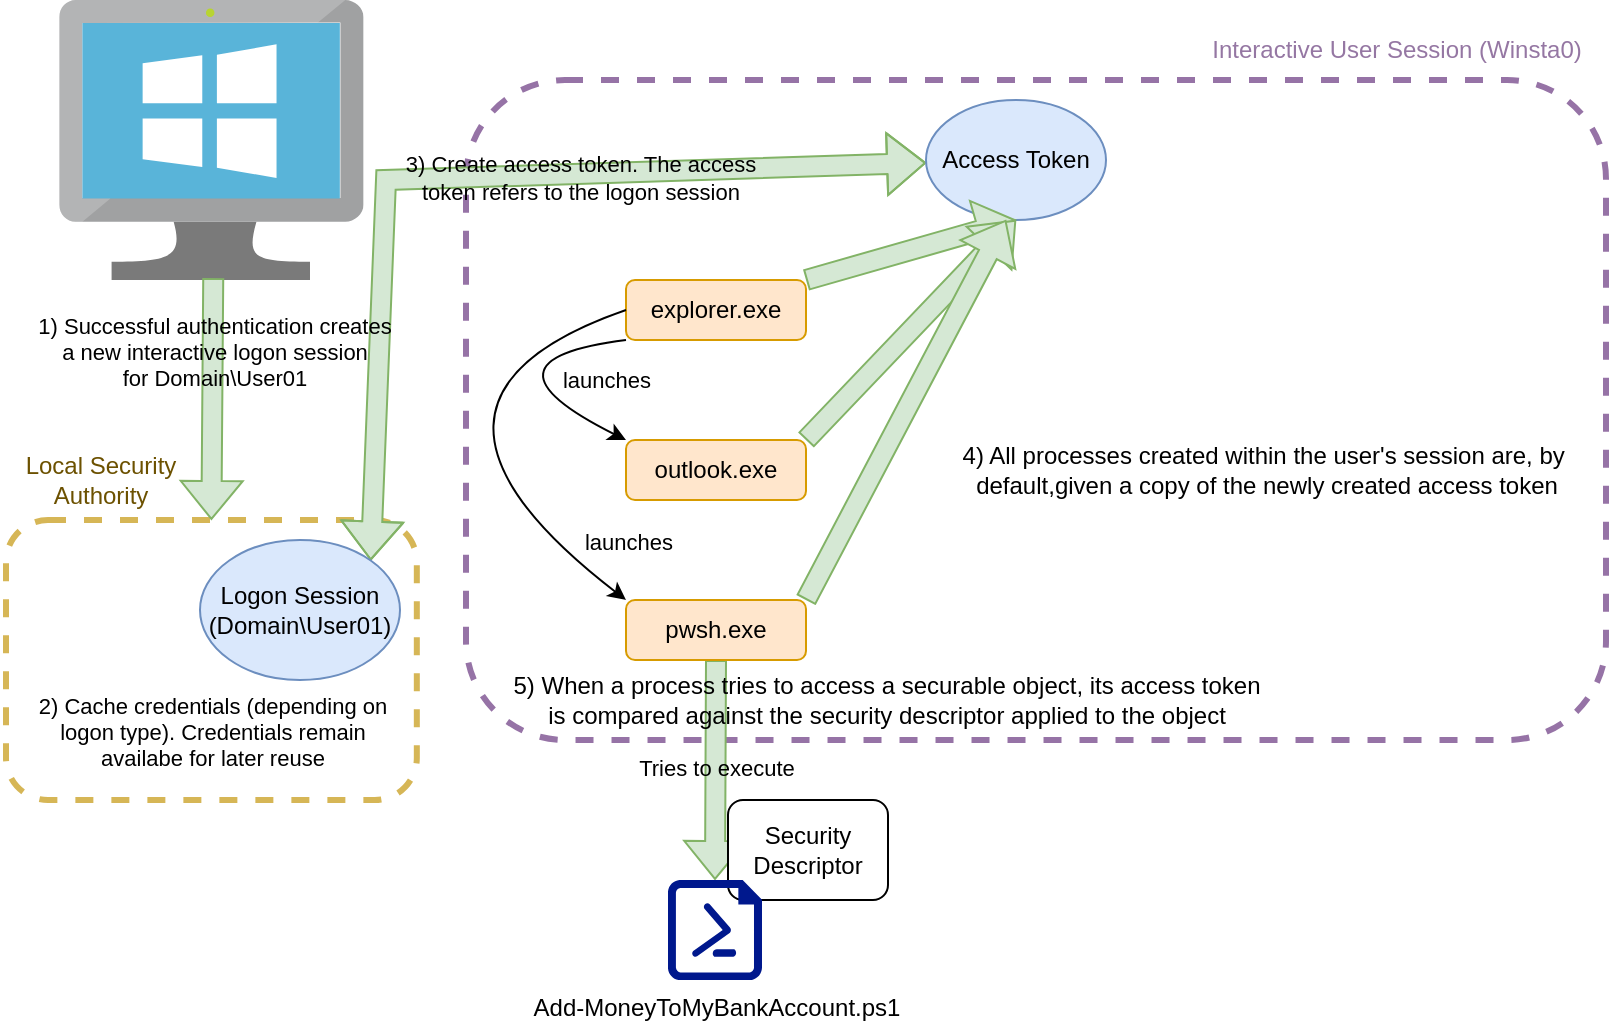 <mxfile version="22.1.11" type="device">
  <diagram name="Page-1" id="6XvgBWw5A2XVLL4-4LbZ">
    <mxGraphModel dx="1434" dy="818" grid="1" gridSize="10" guides="1" tooltips="1" connect="1" arrows="1" fold="1" page="1" pageScale="1" pageWidth="850" pageHeight="1100" background="#ffffff" math="0" shadow="0">
      <root>
        <mxCell id="0" />
        <mxCell id="1" parent="0" />
        <mxCell id="VuUXiTcxwUd7dLoqqsUm-4" value="" style="rounded=1;whiteSpace=wrap;html=1;fillColor=none;dashed=1;strokeColor=#d6b656;strokeWidth=3;" parent="1" vertex="1">
          <mxGeometry x="20" y="270" width="205.41" height="140" as="geometry" />
        </mxCell>
        <mxCell id="WisFusqYen7EH3n3d4VQ-28" value="" style="rounded=1;whiteSpace=wrap;html=1;fillColor=none;dashed=1;strokeColor=#9673a6;strokeWidth=3;" parent="1" vertex="1">
          <mxGeometry x="250" y="50" width="570" height="330" as="geometry" />
        </mxCell>
        <mxCell id="WisFusqYen7EH3n3d4VQ-10" value="" style="shape=flexArrow;endArrow=classic;startArrow=classic;html=1;rounded=0;fillColor=#d5e8d4;strokeColor=#82b366;exitX=1;exitY=0;exitDx=0;exitDy=0;" parent="1" source="WisFusqYen7EH3n3d4VQ-2" target="WisFusqYen7EH3n3d4VQ-11" edge="1">
          <mxGeometry width="100" height="100" relative="1" as="geometry">
            <mxPoint x="306.09" y="110" as="sourcePoint" />
            <mxPoint x="360" y="580" as="targetPoint" />
            <Array as="points">
              <mxPoint x="210" y="100" />
            </Array>
          </mxGeometry>
        </mxCell>
        <mxCell id="WisFusqYen7EH3n3d4VQ-13" value="3) Create access token. The access&lt;br&gt;token refers to the logon session" style="edgeLabel;html=1;align=center;verticalAlign=middle;resizable=0;points=[];labelBackgroundColor=none;" parent="WisFusqYen7EH3n3d4VQ-10" vertex="1" connectable="0">
          <mxGeometry x="0.041" y="-2" relative="1" as="geometry">
            <mxPoint x="48" y="-2" as="offset" />
          </mxGeometry>
        </mxCell>
        <mxCell id="WisFusqYen7EH3n3d4VQ-30" value="" style="shape=flexArrow;endArrow=classic;html=1;rounded=0;exitX=0.5;exitY=1;exitDx=0;exitDy=0;entryX=0.5;entryY=0;entryDx=0;entryDy=0;entryPerimeter=0;fillColor=#d5e8d4;strokeColor=#82b366;" parent="1" source="WisFusqYen7EH3n3d4VQ-16" target="WisFusqYen7EH3n3d4VQ-29" edge="1">
          <mxGeometry width="50" height="50" relative="1" as="geometry">
            <mxPoint x="420" y="450" as="sourcePoint" />
            <mxPoint x="470" y="400" as="targetPoint" />
          </mxGeometry>
        </mxCell>
        <mxCell id="WisFusqYen7EH3n3d4VQ-34" value="Tries to execute" style="edgeLabel;html=1;align=center;verticalAlign=middle;resizable=0;points=[];labelBackgroundColor=none;" parent="WisFusqYen7EH3n3d4VQ-30" vertex="1" connectable="0">
          <mxGeometry x="-0.605" y="2" relative="1" as="geometry">
            <mxPoint x="-2" y="32" as="offset" />
          </mxGeometry>
        </mxCell>
        <mxCell id="WisFusqYen7EH3n3d4VQ-31" value="Security&lt;br&gt;Descriptor" style="rounded=1;whiteSpace=wrap;html=1;" parent="1" vertex="1">
          <mxGeometry x="381" y="410" width="80" height="50" as="geometry" />
        </mxCell>
        <mxCell id="WisFusqYen7EH3n3d4VQ-3" value="" style="image;sketch=0;aspect=fixed;html=1;points=[];align=center;fontSize=12;image=img/lib/mscae/VirtualMachineWindows.svg;" parent="1" vertex="1">
          <mxGeometry x="46.62" y="10" width="152.17" height="140" as="geometry" />
        </mxCell>
        <mxCell id="WisFusqYen7EH3n3d4VQ-5" value="" style="shape=flexArrow;endArrow=classic;html=1;rounded=0;exitX=0.506;exitY=0.993;exitDx=0;exitDy=0;exitPerimeter=0;entryX=0.5;entryY=0;entryDx=0;entryDy=0;fillColor=#d5e8d4;strokeColor=#82b366;" parent="1" source="WisFusqYen7EH3n3d4VQ-3" target="VuUXiTcxwUd7dLoqqsUm-4" edge="1">
          <mxGeometry width="50" height="50" relative="1" as="geometry">
            <mxPoint x="245.59" y="180" as="sourcePoint" />
            <mxPoint x="238.045" y="270" as="targetPoint" />
          </mxGeometry>
        </mxCell>
        <mxCell id="WisFusqYen7EH3n3d4VQ-6" value="1) Successful authentication creates&lt;br&gt;a new interactive logon session&lt;br&gt;for Domain\User01" style="edgeLabel;html=1;align=center;verticalAlign=middle;resizable=0;points=[];labelBackgroundColor=none;" parent="WisFusqYen7EH3n3d4VQ-5" vertex="1" connectable="0">
          <mxGeometry x="-0.387" relative="1" as="geometry">
            <mxPoint as="offset" />
          </mxGeometry>
        </mxCell>
        <mxCell id="WisFusqYen7EH3n3d4VQ-11" value="Access Token" style="ellipse;whiteSpace=wrap;html=1;fillColor=#dae8fc;strokeColor=#6c8ebf;" parent="1" vertex="1">
          <mxGeometry x="480" y="60" width="90" height="60" as="geometry" />
        </mxCell>
        <mxCell id="WisFusqYen7EH3n3d4VQ-15" value="" style="shape=flexArrow;endArrow=classic;html=1;rounded=0;entryX=0.5;entryY=1;entryDx=0;entryDy=0;exitX=1;exitY=0;exitDx=0;exitDy=0;fillColor=#d5e8d4;strokeColor=#82b366;" parent="1" source="WisFusqYen7EH3n3d4VQ-14" target="WisFusqYen7EH3n3d4VQ-11" edge="1">
          <mxGeometry width="50" height="50" relative="1" as="geometry">
            <mxPoint x="420" y="230" as="sourcePoint" />
            <mxPoint x="470" y="180" as="targetPoint" />
          </mxGeometry>
        </mxCell>
        <mxCell id="WisFusqYen7EH3n3d4VQ-14" value="explorer.exe" style="rounded=1;whiteSpace=wrap;html=1;fillColor=#ffe6cc;strokeColor=#d79b00;" parent="1" vertex="1">
          <mxGeometry x="330" y="150" width="90" height="30" as="geometry" />
        </mxCell>
        <mxCell id="WisFusqYen7EH3n3d4VQ-19" value="" style="shape=flexArrow;endArrow=classic;html=1;rounded=0;entryX=0.5;entryY=1;entryDx=0;entryDy=0;exitX=1;exitY=0;exitDx=0;exitDy=0;fillColor=#d5e8d4;strokeColor=#82b366;" parent="1" source="WisFusqYen7EH3n3d4VQ-17" target="WisFusqYen7EH3n3d4VQ-11" edge="1">
          <mxGeometry width="50" height="50" relative="1" as="geometry">
            <mxPoint x="355" y="215" as="sourcePoint" />
            <mxPoint x="513" y="131" as="targetPoint" />
          </mxGeometry>
        </mxCell>
        <mxCell id="WisFusqYen7EH3n3d4VQ-16" value="pwsh.exe" style="rounded=1;whiteSpace=wrap;html=1;fillColor=#ffe6cc;strokeColor=#d79b00;" parent="1" vertex="1">
          <mxGeometry x="330" y="310" width="90" height="30" as="geometry" />
        </mxCell>
        <mxCell id="WisFusqYen7EH3n3d4VQ-20" value="4) All processes created within the user&#39;s session are, by&amp;nbsp;&lt;br&gt;default,given a copy of the newly created access token" style="text;html=1;align=center;verticalAlign=middle;resizable=0;points=[];autosize=1;strokeColor=none;fillColor=none;" parent="1" vertex="1">
          <mxGeometry x="485" y="225" width="330" height="40" as="geometry" />
        </mxCell>
        <mxCell id="WisFusqYen7EH3n3d4VQ-17" value="outlook.exe" style="rounded=1;whiteSpace=wrap;html=1;fillColor=#ffe6cc;strokeColor=#d79b00;" parent="1" vertex="1">
          <mxGeometry x="330" y="230" width="90" height="30" as="geometry" />
        </mxCell>
        <mxCell id="WisFusqYen7EH3n3d4VQ-18" value="" style="shape=flexArrow;endArrow=classic;html=1;rounded=0;exitX=1;exitY=0;exitDx=0;exitDy=0;fillColor=#d5e8d4;strokeColor=#82b366;" parent="1" source="WisFusqYen7EH3n3d4VQ-16" edge="1">
          <mxGeometry width="50" height="50" relative="1" as="geometry">
            <mxPoint x="345" y="205" as="sourcePoint" />
            <mxPoint x="520" y="120" as="targetPoint" />
          </mxGeometry>
        </mxCell>
        <mxCell id="WisFusqYen7EH3n3d4VQ-23" value="" style="curved=1;endArrow=none;html=1;rounded=0;endFill=0;entryX=0;entryY=1;entryDx=0;entryDy=0;exitX=0;exitY=0;exitDx=0;exitDy=0;startArrow=classic;startFill=1;" parent="1" source="WisFusqYen7EH3n3d4VQ-17" target="WisFusqYen7EH3n3d4VQ-14" edge="1">
          <mxGeometry width="50" height="50" relative="1" as="geometry">
            <mxPoint x="420" y="230" as="sourcePoint" />
            <mxPoint x="470" y="180" as="targetPoint" />
            <Array as="points">
              <mxPoint x="250" y="190" />
            </Array>
          </mxGeometry>
        </mxCell>
        <mxCell id="WisFusqYen7EH3n3d4VQ-24" value="launches" style="edgeLabel;html=1;align=center;verticalAlign=middle;resizable=0;points=[];labelBackgroundColor=none;" parent="WisFusqYen7EH3n3d4VQ-23" vertex="1" connectable="0">
          <mxGeometry x="0.115" y="-2" relative="1" as="geometry">
            <mxPoint x="64" y="8" as="offset" />
          </mxGeometry>
        </mxCell>
        <mxCell id="WisFusqYen7EH3n3d4VQ-26" value="" style="curved=1;endArrow=none;html=1;rounded=0;endFill=0;entryX=0;entryY=0.5;entryDx=0;entryDy=0;exitX=0;exitY=0;exitDx=0;exitDy=0;startArrow=classic;startFill=1;" parent="1" source="WisFusqYen7EH3n3d4VQ-16" target="WisFusqYen7EH3n3d4VQ-14" edge="1">
          <mxGeometry width="50" height="50" relative="1" as="geometry">
            <mxPoint x="340" y="460" as="sourcePoint" />
            <mxPoint x="340" y="410" as="targetPoint" />
            <Array as="points">
              <mxPoint x="200" y="210" />
            </Array>
          </mxGeometry>
        </mxCell>
        <mxCell id="WisFusqYen7EH3n3d4VQ-27" value="launches" style="edgeLabel;html=1;align=center;verticalAlign=middle;resizable=0;points=[];labelBackgroundColor=none;" parent="WisFusqYen7EH3n3d4VQ-26" vertex="1" connectable="0">
          <mxGeometry x="0.115" y="-2" relative="1" as="geometry">
            <mxPoint x="126" y="70" as="offset" />
          </mxGeometry>
        </mxCell>
        <mxCell id="WisFusqYen7EH3n3d4VQ-29" value="Add-MoneyToMyBankAccount.ps1" style="sketch=0;aspect=fixed;pointerEvents=1;shadow=0;dashed=0;html=1;strokeColor=none;labelPosition=center;verticalLabelPosition=bottom;verticalAlign=top;align=center;fillColor=#00188D;shape=mxgraph.azure.powershell_file;labelBackgroundColor=none;" parent="1" vertex="1">
          <mxGeometry x="351" y="450" width="47" height="50" as="geometry" />
        </mxCell>
        <mxCell id="WisFusqYen7EH3n3d4VQ-33" value="5) When a process tries to access a securable object, its access token&lt;br&gt;is compared against the security descriptor applied to the object" style="text;html=1;align=center;verticalAlign=middle;resizable=0;points=[];autosize=1;strokeColor=none;fillColor=none;" parent="1" vertex="1">
          <mxGeometry x="260" y="340" width="400" height="40" as="geometry" />
        </mxCell>
        <mxCell id="WisFusqYen7EH3n3d4VQ-35" value="Interactive User&amp;nbsp;Session (Winsta0)" style="text;html=1;align=center;verticalAlign=middle;resizable=0;points=[];autosize=1;strokeColor=none;fillColor=none;fontColor=#9577a3;" parent="1" vertex="1">
          <mxGeometry x="610" y="20" width="210" height="30" as="geometry" />
        </mxCell>
        <mxCell id="VuUXiTcxwUd7dLoqqsUm-1" value="2) Cache credentials (depending on &lt;br&gt;logon type). Credentials remain&lt;br&gt;availabe for later reuse" style="edgeLabel;html=1;align=center;verticalAlign=middle;resizable=0;points=[];labelBackgroundColor=none;" parent="1" vertex="1" connectable="0">
          <mxGeometry x="122.703" y="375.997" as="geometry" />
        </mxCell>
        <mxCell id="WisFusqYen7EH3n3d4VQ-2" value="Logon Session&lt;br&gt;(Domain\User01)" style="ellipse;whiteSpace=wrap;html=1;fillColor=#dae8fc;strokeColor=#6c8ebf;" parent="1" vertex="1">
          <mxGeometry x="117" y="280" width="100" height="70" as="geometry" />
        </mxCell>
        <mxCell id="VuUXiTcxwUd7dLoqqsUm-5" value="Local Security&lt;br&gt;Authority" style="text;html=1;align=center;verticalAlign=middle;resizable=0;points=[];autosize=1;strokeColor=none;fillColor=none;fontColor=#6c5100;" parent="1" vertex="1">
          <mxGeometry x="17.0" y="230" width="100" height="40" as="geometry" />
        </mxCell>
      </root>
    </mxGraphModel>
  </diagram>
</mxfile>
